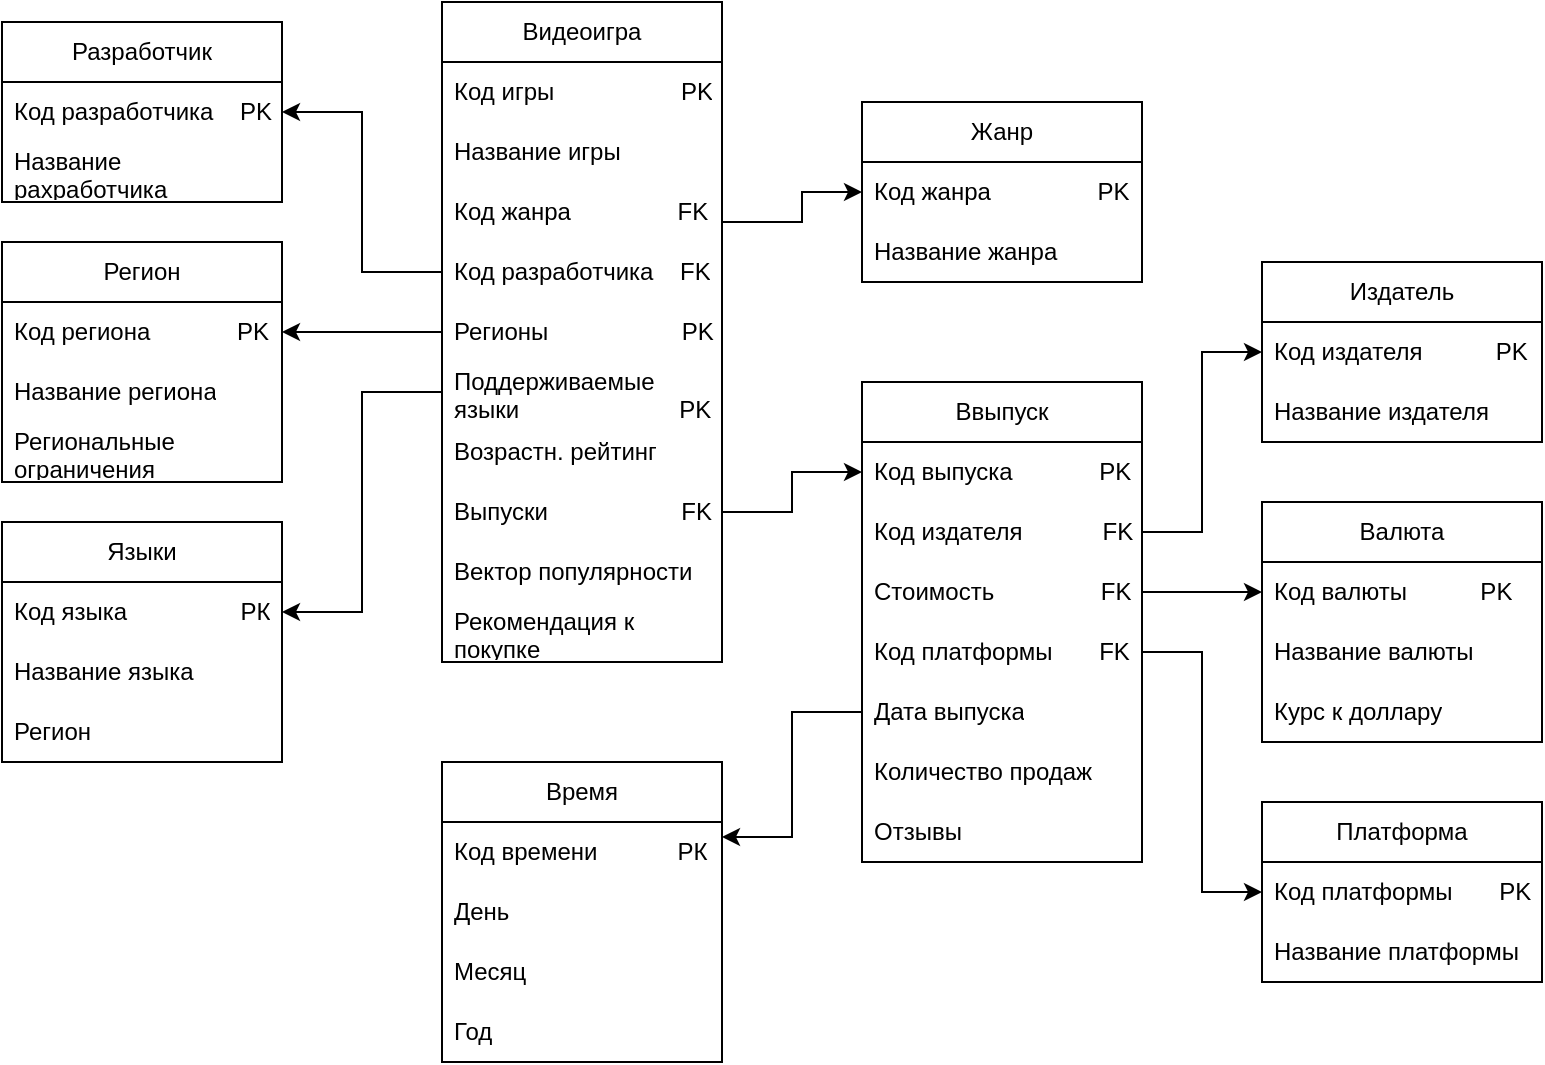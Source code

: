 <mxfile version="25.0.3">
  <diagram name="Страница — 1" id="qw0YQc-gF6Auy-lhU2lp">
    <mxGraphModel dx="1877" dy="603" grid="1" gridSize="10" guides="1" tooltips="1" connect="1" arrows="1" fold="1" page="1" pageScale="1" pageWidth="827" pageHeight="1169" math="0" shadow="0">
      <root>
        <mxCell id="0" />
        <mxCell id="1" parent="0" />
        <mxCell id="VJ00UnIO53MpXqu3cq0Y-16" value="Видеоигра" style="swimlane;fontStyle=0;childLayout=stackLayout;horizontal=1;startSize=30;horizontalStack=0;resizeParent=1;resizeParentMax=0;resizeLast=0;collapsible=1;marginBottom=0;whiteSpace=wrap;html=1;" parent="1" vertex="1">
          <mxGeometry x="90" y="290" width="140" height="330" as="geometry" />
        </mxCell>
        <mxCell id="VJ00UnIO53MpXqu3cq0Y-17" value="Код игры&amp;nbsp; &amp;nbsp; &amp;nbsp; &amp;nbsp; &amp;nbsp; &amp;nbsp; &amp;nbsp; &amp;nbsp; &amp;nbsp; &amp;nbsp;PK" style="text;strokeColor=none;fillColor=none;align=left;verticalAlign=middle;spacingLeft=4;spacingRight=4;overflow=hidden;points=[[0,0.5],[1,0.5]];portConstraint=eastwest;rotatable=0;whiteSpace=wrap;html=1;" parent="VJ00UnIO53MpXqu3cq0Y-16" vertex="1">
          <mxGeometry y="30" width="140" height="30" as="geometry" />
        </mxCell>
        <mxCell id="VJ00UnIO53MpXqu3cq0Y-18" value="&lt;div&gt;Название игры&lt;/div&gt;" style="text;strokeColor=none;fillColor=none;align=left;verticalAlign=middle;spacingLeft=4;spacingRight=4;overflow=hidden;points=[[0,0.5],[1,0.5]];portConstraint=eastwest;rotatable=0;whiteSpace=wrap;html=1;" parent="VJ00UnIO53MpXqu3cq0Y-16" vertex="1">
          <mxGeometry y="60" width="140" height="30" as="geometry" />
        </mxCell>
        <mxCell id="VJ00UnIO53MpXqu3cq0Y-19" value="Код жанра&amp;nbsp; &amp;nbsp; &amp;nbsp; &amp;nbsp; &amp;nbsp; &amp;nbsp; &amp;nbsp; &amp;nbsp; FK" style="text;strokeColor=none;fillColor=none;align=left;verticalAlign=middle;spacingLeft=4;spacingRight=4;overflow=hidden;points=[[0,0.5],[1,0.5]];portConstraint=eastwest;rotatable=0;whiteSpace=wrap;html=1;" parent="VJ00UnIO53MpXqu3cq0Y-16" vertex="1">
          <mxGeometry y="90" width="140" height="30" as="geometry" />
        </mxCell>
        <mxCell id="F93KJNPLzq55tByLGoqx-7" value="Код разработчика&amp;nbsp; &amp;nbsp; FK" style="text;strokeColor=none;fillColor=none;align=left;verticalAlign=middle;spacingLeft=4;spacingRight=4;overflow=hidden;points=[[0,0.5],[1,0.5]];portConstraint=eastwest;rotatable=0;whiteSpace=wrap;html=1;" vertex="1" parent="VJ00UnIO53MpXqu3cq0Y-16">
          <mxGeometry y="120" width="140" height="30" as="geometry" />
        </mxCell>
        <mxCell id="F93KJNPLzq55tByLGoqx-5" value="Регионы&amp;nbsp; &amp;nbsp; &amp;nbsp; &amp;nbsp; &amp;nbsp; &amp;nbsp; &amp;nbsp; &amp;nbsp; &amp;nbsp; &amp;nbsp; PK" style="text;strokeColor=none;fillColor=none;align=left;verticalAlign=middle;spacingLeft=4;spacingRight=4;overflow=hidden;points=[[0,0.5],[1,0.5]];portConstraint=eastwest;rotatable=0;whiteSpace=wrap;html=1;" vertex="1" parent="VJ00UnIO53MpXqu3cq0Y-16">
          <mxGeometry y="150" width="140" height="30" as="geometry" />
        </mxCell>
        <mxCell id="bK2B9kBXr4mY6TNQbD6p-3" value="Поддерживаемые языки&amp;nbsp; &amp;nbsp; &amp;nbsp; &amp;nbsp; &amp;nbsp; &amp;nbsp; &amp;nbsp; &amp;nbsp; &amp;nbsp; &amp;nbsp; &amp;nbsp; &amp;nbsp; P&lt;span style=&quot;background-color: initial;&quot;&gt;K&lt;/span&gt;" style="text;strokeColor=none;fillColor=none;align=left;verticalAlign=middle;spacingLeft=4;spacingRight=4;overflow=hidden;points=[[0,0.5],[1,0.5]];portConstraint=eastwest;rotatable=0;whiteSpace=wrap;html=1;" parent="VJ00UnIO53MpXqu3cq0Y-16" vertex="1">
          <mxGeometry y="180" width="140" height="30" as="geometry" />
        </mxCell>
        <mxCell id="bK2B9kBXr4mY6TNQbD6p-2" value="Возрастн. рейтинг" style="text;strokeColor=none;fillColor=none;align=left;verticalAlign=middle;spacingLeft=4;spacingRight=4;overflow=hidden;points=[[0,0.5],[1,0.5]];portConstraint=eastwest;rotatable=0;whiteSpace=wrap;html=1;" parent="VJ00UnIO53MpXqu3cq0Y-16" vertex="1">
          <mxGeometry y="210" width="140" height="30" as="geometry" />
        </mxCell>
        <mxCell id="F93KJNPLzq55tByLGoqx-6" value="Выпуски&amp;nbsp; &amp;nbsp; &amp;nbsp; &amp;nbsp; &amp;nbsp; &amp;nbsp; &amp;nbsp; &amp;nbsp; &amp;nbsp; &amp;nbsp; FK" style="text;strokeColor=none;fillColor=none;align=left;verticalAlign=middle;spacingLeft=4;spacingRight=4;overflow=hidden;points=[[0,0.5],[1,0.5]];portConstraint=eastwest;rotatable=0;whiteSpace=wrap;html=1;" vertex="1" parent="VJ00UnIO53MpXqu3cq0Y-16">
          <mxGeometry y="240" width="140" height="30" as="geometry" />
        </mxCell>
        <mxCell id="F93KJNPLzq55tByLGoqx-28" value="Вектор популярности" style="text;strokeColor=none;fillColor=none;align=left;verticalAlign=middle;spacingLeft=4;spacingRight=4;overflow=hidden;points=[[0,0.5],[1,0.5]];portConstraint=eastwest;rotatable=0;whiteSpace=wrap;html=1;" vertex="1" parent="VJ00UnIO53MpXqu3cq0Y-16">
          <mxGeometry y="270" width="140" height="30" as="geometry" />
        </mxCell>
        <mxCell id="F93KJNPLzq55tByLGoqx-31" value="Рекомендация к покупке" style="text;strokeColor=none;fillColor=none;align=left;verticalAlign=middle;spacingLeft=4;spacingRight=4;overflow=hidden;points=[[0,0.5],[1,0.5]];portConstraint=eastwest;rotatable=0;whiteSpace=wrap;html=1;" vertex="1" parent="VJ00UnIO53MpXqu3cq0Y-16">
          <mxGeometry y="300" width="140" height="30" as="geometry" />
        </mxCell>
        <mxCell id="VJ00UnIO53MpXqu3cq0Y-51" value="Жанр" style="swimlane;fontStyle=0;childLayout=stackLayout;horizontal=1;startSize=30;horizontalStack=0;resizeParent=1;resizeParentMax=0;resizeLast=0;collapsible=1;marginBottom=0;whiteSpace=wrap;html=1;" parent="1" vertex="1">
          <mxGeometry x="300" y="340" width="140" height="90" as="geometry" />
        </mxCell>
        <mxCell id="VJ00UnIO53MpXqu3cq0Y-52" value="Код жанра&amp;nbsp; &amp;nbsp; &amp;nbsp; &amp;nbsp; &amp;nbsp; &amp;nbsp; &amp;nbsp; &amp;nbsp; PK" style="text;strokeColor=none;fillColor=none;align=left;verticalAlign=middle;spacingLeft=4;spacingRight=4;overflow=hidden;points=[[0,0.5],[1,0.5]];portConstraint=eastwest;rotatable=0;whiteSpace=wrap;html=1;" parent="VJ00UnIO53MpXqu3cq0Y-51" vertex="1">
          <mxGeometry y="30" width="140" height="30" as="geometry" />
        </mxCell>
        <mxCell id="VJ00UnIO53MpXqu3cq0Y-53" value="Название жанра" style="text;strokeColor=none;fillColor=none;align=left;verticalAlign=middle;spacingLeft=4;spacingRight=4;overflow=hidden;points=[[0,0.5],[1,0.5]];portConstraint=eastwest;rotatable=0;whiteSpace=wrap;html=1;" parent="VJ00UnIO53MpXqu3cq0Y-51" vertex="1">
          <mxGeometry y="60" width="140" height="30" as="geometry" />
        </mxCell>
        <mxCell id="VJ00UnIO53MpXqu3cq0Y-55" value="Издатель" style="swimlane;fontStyle=0;childLayout=stackLayout;horizontal=1;startSize=30;horizontalStack=0;resizeParent=1;resizeParentMax=0;resizeLast=0;collapsible=1;marginBottom=0;whiteSpace=wrap;html=1;" parent="1" vertex="1">
          <mxGeometry x="500" y="420" width="140" height="90" as="geometry" />
        </mxCell>
        <mxCell id="VJ00UnIO53MpXqu3cq0Y-56" value="Код издателя&amp;nbsp; &amp;nbsp; &amp;nbsp; &amp;nbsp; &amp;nbsp; &amp;nbsp;PK" style="text;strokeColor=none;fillColor=none;align=left;verticalAlign=middle;spacingLeft=4;spacingRight=4;overflow=hidden;points=[[0,0.5],[1,0.5]];portConstraint=eastwest;rotatable=0;whiteSpace=wrap;html=1;" parent="VJ00UnIO53MpXqu3cq0Y-55" vertex="1">
          <mxGeometry y="30" width="140" height="30" as="geometry" />
        </mxCell>
        <mxCell id="VJ00UnIO53MpXqu3cq0Y-57" value="Название издателя" style="text;strokeColor=none;fillColor=none;align=left;verticalAlign=middle;spacingLeft=4;spacingRight=4;overflow=hidden;points=[[0,0.5],[1,0.5]];portConstraint=eastwest;rotatable=0;whiteSpace=wrap;html=1;" parent="VJ00UnIO53MpXqu3cq0Y-55" vertex="1">
          <mxGeometry y="60" width="140" height="30" as="geometry" />
        </mxCell>
        <mxCell id="GLzk4_itFCiQaX4tRjA4-2" style="edgeStyle=orthogonalEdgeStyle;rounded=0;orthogonalLoop=1;jettySize=auto;html=1;entryX=0;entryY=0.5;entryDx=0;entryDy=0;exitX=1;exitY=0.5;exitDx=0;exitDy=0;" parent="1" source="VJ00UnIO53MpXqu3cq0Y-19" target="VJ00UnIO53MpXqu3cq0Y-52" edge="1">
          <mxGeometry relative="1" as="geometry">
            <Array as="points">
              <mxPoint x="230" y="400" />
              <mxPoint x="270" y="400" />
              <mxPoint x="270" y="385" />
            </Array>
          </mxGeometry>
        </mxCell>
        <mxCell id="GLzk4_itFCiQaX4tRjA4-4" value="&lt;div style=&quot;text-align: left;&quot;&gt;&lt;span style=&quot;background-color: initial;&quot;&gt;Регион&lt;/span&gt;&lt;/div&gt;" style="swimlane;fontStyle=0;childLayout=stackLayout;horizontal=1;startSize=30;horizontalStack=0;resizeParent=1;resizeParentMax=0;resizeLast=0;collapsible=1;marginBottom=0;whiteSpace=wrap;html=1;" parent="1" vertex="1">
          <mxGeometry x="-130" y="410" width="140" height="120" as="geometry" />
        </mxCell>
        <mxCell id="GLzk4_itFCiQaX4tRjA4-5" value="Код региона&amp;nbsp; &amp;nbsp; &amp;nbsp; &amp;nbsp; &amp;nbsp; &amp;nbsp; &amp;nbsp;PK" style="text;strokeColor=none;fillColor=none;align=left;verticalAlign=middle;spacingLeft=4;spacingRight=4;overflow=hidden;points=[[0,0.5],[1,0.5]];portConstraint=eastwest;rotatable=0;whiteSpace=wrap;html=1;" parent="GLzk4_itFCiQaX4tRjA4-4" vertex="1">
          <mxGeometry y="30" width="140" height="30" as="geometry" />
        </mxCell>
        <mxCell id="GLzk4_itFCiQaX4tRjA4-6" value="Название региона" style="text;strokeColor=none;fillColor=none;align=left;verticalAlign=middle;spacingLeft=4;spacingRight=4;overflow=hidden;points=[[0,0.5],[1,0.5]];portConstraint=eastwest;rotatable=0;whiteSpace=wrap;html=1;" parent="GLzk4_itFCiQaX4tRjA4-4" vertex="1">
          <mxGeometry y="60" width="140" height="30" as="geometry" />
        </mxCell>
        <mxCell id="F93KJNPLzq55tByLGoqx-3" value="Региональные ограничения" style="text;strokeColor=none;fillColor=none;align=left;verticalAlign=middle;spacingLeft=4;spacingRight=4;overflow=hidden;points=[[0,0.5],[1,0.5]];portConstraint=eastwest;rotatable=0;whiteSpace=wrap;html=1;" vertex="1" parent="GLzk4_itFCiQaX4tRjA4-4">
          <mxGeometry y="90" width="140" height="30" as="geometry" />
        </mxCell>
        <mxCell id="GLzk4_itFCiQaX4tRjA4-8" style="edgeStyle=orthogonalEdgeStyle;rounded=0;orthogonalLoop=1;jettySize=auto;html=1;entryX=1;entryY=0.5;entryDx=0;entryDy=0;" parent="1" source="F93KJNPLzq55tByLGoqx-5" target="GLzk4_itFCiQaX4tRjA4-5" edge="1">
          <mxGeometry relative="1" as="geometry">
            <mxPoint x="70" y="455" as="sourcePoint" />
            <Array as="points">
              <mxPoint x="10" y="455" />
              <mxPoint x="10" y="455" />
            </Array>
          </mxGeometry>
        </mxCell>
        <mxCell id="GLzk4_itFCiQaX4tRjA4-9" style="edgeStyle=orthogonalEdgeStyle;rounded=0;orthogonalLoop=1;jettySize=auto;html=1;entryX=0;entryY=0.5;entryDx=0;entryDy=0;" parent="1" source="VJ00UnIO53MpXqu3cq0Y-21" target="VJ00UnIO53MpXqu3cq0Y-56" edge="1">
          <mxGeometry relative="1" as="geometry">
            <Array as="points">
              <mxPoint x="470" y="555" />
              <mxPoint x="470" y="465" />
            </Array>
          </mxGeometry>
        </mxCell>
        <mxCell id="bK2B9kBXr4mY6TNQbD6p-11" value="&lt;div style=&quot;text-align: left;&quot;&gt;&lt;span style=&quot;background-color: initial;&quot;&gt;Ввыпуск&lt;/span&gt;&lt;/div&gt;" style="swimlane;fontStyle=0;childLayout=stackLayout;horizontal=1;startSize=30;horizontalStack=0;resizeParent=1;resizeParentMax=0;resizeLast=0;collapsible=1;marginBottom=0;whiteSpace=wrap;html=1;" parent="1" vertex="1">
          <mxGeometry x="300" y="480" width="140" height="240" as="geometry" />
        </mxCell>
        <mxCell id="bK2B9kBXr4mY6TNQbD6p-12" value="Код выпуска&amp;nbsp; &amp;nbsp; &amp;nbsp; &amp;nbsp; &amp;nbsp; &amp;nbsp; &amp;nbsp;PK" style="text;strokeColor=none;fillColor=none;align=left;verticalAlign=middle;spacingLeft=4;spacingRight=4;overflow=hidden;points=[[0,0.5],[1,0.5]];portConstraint=eastwest;rotatable=0;whiteSpace=wrap;html=1;" parent="bK2B9kBXr4mY6TNQbD6p-11" vertex="1">
          <mxGeometry y="30" width="140" height="30" as="geometry" />
        </mxCell>
        <mxCell id="VJ00UnIO53MpXqu3cq0Y-21" value="Код издателя&amp;nbsp; &amp;nbsp; &amp;nbsp; &amp;nbsp; &amp;nbsp; &amp;nbsp; FK" style="text;strokeColor=none;fillColor=none;align=left;verticalAlign=middle;spacingLeft=4;spacingRight=4;overflow=hidden;points=[[0,0.5],[1,0.5]];portConstraint=eastwest;rotatable=0;whiteSpace=wrap;html=1;" parent="bK2B9kBXr4mY6TNQbD6p-11" vertex="1">
          <mxGeometry y="60" width="140" height="30" as="geometry" />
        </mxCell>
        <mxCell id="GLzk4_itFCiQaX4tRjA4-19" value="Стоимость&amp;nbsp; &amp;nbsp; &amp;nbsp; &amp;nbsp; &amp;nbsp; &amp;nbsp; &amp;nbsp; &amp;nbsp; FK" style="text;strokeColor=none;fillColor=none;align=left;verticalAlign=middle;spacingLeft=4;spacingRight=4;overflow=hidden;points=[[0,0.5],[1,0.5]];portConstraint=eastwest;rotatable=0;whiteSpace=wrap;html=1;" parent="bK2B9kBXr4mY6TNQbD6p-11" vertex="1">
          <mxGeometry y="90" width="140" height="30" as="geometry" />
        </mxCell>
        <mxCell id="bK2B9kBXr4mY6TNQbD6p-14" value="Код платформы&amp;nbsp; &amp;nbsp; &amp;nbsp; &amp;nbsp;FK" style="text;strokeColor=none;fillColor=none;align=left;verticalAlign=middle;spacingLeft=4;spacingRight=4;overflow=hidden;points=[[0,0.5],[1,0.5]];portConstraint=eastwest;rotatable=0;whiteSpace=wrap;html=1;" parent="bK2B9kBXr4mY6TNQbD6p-11" vertex="1">
          <mxGeometry y="120" width="140" height="30" as="geometry" />
        </mxCell>
        <mxCell id="bK2B9kBXr4mY6TNQbD6p-15" value="Дата выпуска" style="text;strokeColor=none;fillColor=none;align=left;verticalAlign=middle;spacingLeft=4;spacingRight=4;overflow=hidden;points=[[0,0.5],[1,0.5]];portConstraint=eastwest;rotatable=0;whiteSpace=wrap;html=1;" parent="bK2B9kBXr4mY6TNQbD6p-11" vertex="1">
          <mxGeometry y="150" width="140" height="30" as="geometry" />
        </mxCell>
        <mxCell id="VJ00UnIO53MpXqu3cq0Y-26" value="Количество продаж" style="text;strokeColor=none;fillColor=none;align=left;verticalAlign=middle;spacingLeft=4;spacingRight=4;overflow=hidden;points=[[0,0.5],[1,0.5]];portConstraint=eastwest;rotatable=0;whiteSpace=wrap;html=1;" parent="bK2B9kBXr4mY6TNQbD6p-11" vertex="1">
          <mxGeometry y="180" width="140" height="30" as="geometry" />
        </mxCell>
        <mxCell id="F93KJNPLzq55tByLGoqx-2" value="Отзывы" style="text;strokeColor=none;fillColor=none;align=left;verticalAlign=middle;spacingLeft=4;spacingRight=4;overflow=hidden;points=[[0,0.5],[1,0.5]];portConstraint=eastwest;rotatable=0;whiteSpace=wrap;html=1;" vertex="1" parent="bK2B9kBXr4mY6TNQbD6p-11">
          <mxGeometry y="210" width="140" height="30" as="geometry" />
        </mxCell>
        <mxCell id="bK2B9kBXr4mY6TNQbD6p-16" value="" style="endArrow=classic;html=1;rounded=0;entryX=0;entryY=0.5;entryDx=0;entryDy=0;exitX=1;exitY=0.5;exitDx=0;exitDy=0;edgeStyle=orthogonalEdgeStyle;" parent="1" source="F93KJNPLzq55tByLGoqx-6" target="bK2B9kBXr4mY6TNQbD6p-12" edge="1">
          <mxGeometry width="50" height="50" relative="1" as="geometry">
            <mxPoint x="210" y="485" as="sourcePoint" />
            <mxPoint x="200" y="670" as="targetPoint" />
          </mxGeometry>
        </mxCell>
        <mxCell id="bK2B9kBXr4mY6TNQbD6p-20" value="&lt;span style=&quot;text-align: left;&quot;&gt;Языки&lt;/span&gt;" style="swimlane;fontStyle=0;childLayout=stackLayout;horizontal=1;startSize=30;horizontalStack=0;resizeParent=1;resizeParentMax=0;resizeLast=0;collapsible=1;marginBottom=0;whiteSpace=wrap;html=1;" parent="1" vertex="1">
          <mxGeometry x="-130" y="550" width="140" height="120" as="geometry" />
        </mxCell>
        <mxCell id="bK2B9kBXr4mY6TNQbD6p-21" value="Код языка&amp;nbsp; &amp;nbsp; &amp;nbsp; &amp;nbsp; &amp;nbsp; &amp;nbsp; &amp;nbsp; &amp;nbsp; &amp;nbsp;РК" style="text;strokeColor=none;fillColor=none;align=left;verticalAlign=middle;spacingLeft=4;spacingRight=4;overflow=hidden;points=[[0,0.5],[1,0.5]];portConstraint=eastwest;rotatable=0;whiteSpace=wrap;html=1;" parent="bK2B9kBXr4mY6TNQbD6p-20" vertex="1">
          <mxGeometry y="30" width="140" height="30" as="geometry" />
        </mxCell>
        <mxCell id="bK2B9kBXr4mY6TNQbD6p-22" value="Название языка" style="text;strokeColor=none;fillColor=none;align=left;verticalAlign=middle;spacingLeft=4;spacingRight=4;overflow=hidden;points=[[0,0.5],[1,0.5]];portConstraint=eastwest;rotatable=0;whiteSpace=wrap;html=1;" parent="bK2B9kBXr4mY6TNQbD6p-20" vertex="1">
          <mxGeometry y="60" width="140" height="30" as="geometry" />
        </mxCell>
        <mxCell id="bK2B9kBXr4mY6TNQbD6p-23" value="Регион" style="text;strokeColor=none;fillColor=none;align=left;verticalAlign=middle;spacingLeft=4;spacingRight=4;overflow=hidden;points=[[0,0.5],[1,0.5]];portConstraint=eastwest;rotatable=0;whiteSpace=wrap;html=1;" parent="bK2B9kBXr4mY6TNQbD6p-20" vertex="1">
          <mxGeometry y="90" width="140" height="30" as="geometry" />
        </mxCell>
        <mxCell id="bK2B9kBXr4mY6TNQbD6p-27" value="Разработчик" style="swimlane;fontStyle=0;childLayout=stackLayout;horizontal=1;startSize=30;horizontalStack=0;resizeParent=1;resizeParentMax=0;resizeLast=0;collapsible=1;marginBottom=0;whiteSpace=wrap;html=1;" parent="1" vertex="1">
          <mxGeometry x="-130" y="300" width="140" height="90" as="geometry" />
        </mxCell>
        <mxCell id="bK2B9kBXr4mY6TNQbD6p-28" value="Код разработчика&amp;nbsp; &amp;nbsp; PK" style="text;strokeColor=none;fillColor=none;align=left;verticalAlign=middle;spacingLeft=4;spacingRight=4;overflow=hidden;points=[[0,0.5],[1,0.5]];portConstraint=eastwest;rotatable=0;whiteSpace=wrap;html=1;" parent="bK2B9kBXr4mY6TNQbD6p-27" vertex="1">
          <mxGeometry y="30" width="140" height="30" as="geometry" />
        </mxCell>
        <mxCell id="bK2B9kBXr4mY6TNQbD6p-29" value="Название рахработчика" style="text;strokeColor=none;fillColor=none;align=left;verticalAlign=middle;spacingLeft=4;spacingRight=4;overflow=hidden;points=[[0,0.5],[1,0.5]];portConstraint=eastwest;rotatable=0;whiteSpace=wrap;html=1;" parent="bK2B9kBXr4mY6TNQbD6p-27" vertex="1">
          <mxGeometry y="60" width="140" height="30" as="geometry" />
        </mxCell>
        <mxCell id="nFGx-4wuqkgON_nUlvWK-5" value="" style="endArrow=classic;html=1;rounded=0;entryX=1;entryY=0.5;entryDx=0;entryDy=0;edgeStyle=orthogonalEdgeStyle;exitX=0;exitY=0.5;exitDx=0;exitDy=0;" parent="1" source="F93KJNPLzq55tByLGoqx-7" target="bK2B9kBXr4mY6TNQbD6p-28" edge="1">
          <mxGeometry width="50" height="50" relative="1" as="geometry">
            <mxPoint x="210" y="635" as="sourcePoint" />
            <mxPoint x="390" y="540" as="targetPoint" />
            <Array as="points">
              <mxPoint x="50" y="425" />
              <mxPoint x="50" y="345" />
            </Array>
          </mxGeometry>
        </mxCell>
        <mxCell id="F93KJNPLzq55tByLGoqx-8" value="Валюта" style="swimlane;fontStyle=0;childLayout=stackLayout;horizontal=1;startSize=30;horizontalStack=0;resizeParent=1;resizeParentMax=0;resizeLast=0;collapsible=1;marginBottom=0;whiteSpace=wrap;html=1;" vertex="1" parent="1">
          <mxGeometry x="500" y="540" width="140" height="120" as="geometry" />
        </mxCell>
        <mxCell id="F93KJNPLzq55tByLGoqx-9" value="Код валюты&amp;nbsp; &amp;nbsp; &amp;nbsp; &amp;nbsp; &amp;nbsp; &amp;nbsp;PK" style="text;strokeColor=none;fillColor=none;align=left;verticalAlign=middle;spacingLeft=4;spacingRight=4;overflow=hidden;points=[[0,0.5],[1,0.5]];portConstraint=eastwest;rotatable=0;whiteSpace=wrap;html=1;" vertex="1" parent="F93KJNPLzq55tByLGoqx-8">
          <mxGeometry y="30" width="140" height="30" as="geometry" />
        </mxCell>
        <mxCell id="F93KJNPLzq55tByLGoqx-10" value="Название валюты" style="text;strokeColor=none;fillColor=none;align=left;verticalAlign=middle;spacingLeft=4;spacingRight=4;overflow=hidden;points=[[0,0.5],[1,0.5]];portConstraint=eastwest;rotatable=0;whiteSpace=wrap;html=1;" vertex="1" parent="F93KJNPLzq55tByLGoqx-8">
          <mxGeometry y="60" width="140" height="30" as="geometry" />
        </mxCell>
        <mxCell id="F93KJNPLzq55tByLGoqx-11" value="Курс к доллару" style="text;strokeColor=none;fillColor=none;align=left;verticalAlign=middle;spacingLeft=4;spacingRight=4;overflow=hidden;points=[[0,0.5],[1,0.5]];portConstraint=eastwest;rotatable=0;whiteSpace=wrap;html=1;" vertex="1" parent="F93KJNPLzq55tByLGoqx-8">
          <mxGeometry y="90" width="140" height="30" as="geometry" />
        </mxCell>
        <mxCell id="F93KJNPLzq55tByLGoqx-13" value="" style="endArrow=classic;html=1;rounded=0;exitX=1;exitY=0.5;exitDx=0;exitDy=0;entryX=0;entryY=0.5;entryDx=0;entryDy=0;edgeStyle=orthogonalEdgeStyle;" edge="1" parent="1" source="GLzk4_itFCiQaX4tRjA4-19" target="F93KJNPLzq55tByLGoqx-9">
          <mxGeometry width="50" height="50" relative="1" as="geometry">
            <mxPoint x="150" y="580" as="sourcePoint" />
            <mxPoint x="200" y="530" as="targetPoint" />
          </mxGeometry>
        </mxCell>
        <mxCell id="F93KJNPLzq55tByLGoqx-14" value="Платформа" style="swimlane;fontStyle=0;childLayout=stackLayout;horizontal=1;startSize=30;horizontalStack=0;resizeParent=1;resizeParentMax=0;resizeLast=0;collapsible=1;marginBottom=0;whiteSpace=wrap;html=1;" vertex="1" parent="1">
          <mxGeometry x="500" y="690" width="140" height="90" as="geometry" />
        </mxCell>
        <mxCell id="F93KJNPLzq55tByLGoqx-15" value="Код платформы&amp;nbsp; &amp;nbsp; &amp;nbsp; &amp;nbsp;PK" style="text;strokeColor=none;fillColor=none;align=left;verticalAlign=middle;spacingLeft=4;spacingRight=4;overflow=hidden;points=[[0,0.5],[1,0.5]];portConstraint=eastwest;rotatable=0;whiteSpace=wrap;html=1;" vertex="1" parent="F93KJNPLzq55tByLGoqx-14">
          <mxGeometry y="30" width="140" height="30" as="geometry" />
        </mxCell>
        <mxCell id="F93KJNPLzq55tByLGoqx-16" value="Название платформы" style="text;strokeColor=none;fillColor=none;align=left;verticalAlign=middle;spacingLeft=4;spacingRight=4;overflow=hidden;points=[[0,0.5],[1,0.5]];portConstraint=eastwest;rotatable=0;whiteSpace=wrap;html=1;" vertex="1" parent="F93KJNPLzq55tByLGoqx-14">
          <mxGeometry y="60" width="140" height="30" as="geometry" />
        </mxCell>
        <mxCell id="F93KJNPLzq55tByLGoqx-19" style="edgeStyle=orthogonalEdgeStyle;rounded=0;orthogonalLoop=1;jettySize=auto;html=1;exitX=1;exitY=0.5;exitDx=0;exitDy=0;" edge="1" parent="1" source="bK2B9kBXr4mY6TNQbD6p-14" target="F93KJNPLzq55tByLGoqx-15">
          <mxGeometry relative="1" as="geometry">
            <Array as="points">
              <mxPoint x="470" y="615" />
              <mxPoint x="470" y="735" />
            </Array>
          </mxGeometry>
        </mxCell>
        <mxCell id="F93KJNPLzq55tByLGoqx-20" value="&lt;span style=&quot;text-align: left;&quot;&gt;Время&lt;/span&gt;" style="swimlane;fontStyle=0;childLayout=stackLayout;horizontal=1;startSize=30;horizontalStack=0;resizeParent=1;resizeParentMax=0;resizeLast=0;collapsible=1;marginBottom=0;whiteSpace=wrap;html=1;" vertex="1" parent="1">
          <mxGeometry x="90" y="670" width="140" height="150" as="geometry" />
        </mxCell>
        <mxCell id="F93KJNPLzq55tByLGoqx-21" value="Код времени&amp;nbsp; &amp;nbsp; &amp;nbsp; &amp;nbsp; &amp;nbsp; &amp;nbsp; РК" style="text;strokeColor=none;fillColor=none;align=left;verticalAlign=middle;spacingLeft=4;spacingRight=4;overflow=hidden;points=[[0,0.5],[1,0.5]];portConstraint=eastwest;rotatable=0;whiteSpace=wrap;html=1;" vertex="1" parent="F93KJNPLzq55tByLGoqx-20">
          <mxGeometry y="30" width="140" height="30" as="geometry" />
        </mxCell>
        <mxCell id="F93KJNPLzq55tByLGoqx-24" value="День" style="text;strokeColor=none;fillColor=none;align=left;verticalAlign=middle;spacingLeft=4;spacingRight=4;overflow=hidden;points=[[0,0.5],[1,0.5]];portConstraint=eastwest;rotatable=0;whiteSpace=wrap;html=1;" vertex="1" parent="F93KJNPLzq55tByLGoqx-20">
          <mxGeometry y="60" width="140" height="30" as="geometry" />
        </mxCell>
        <mxCell id="F93KJNPLzq55tByLGoqx-25" value="Месяц" style="text;strokeColor=none;fillColor=none;align=left;verticalAlign=middle;spacingLeft=4;spacingRight=4;overflow=hidden;points=[[0,0.5],[1,0.5]];portConstraint=eastwest;rotatable=0;whiteSpace=wrap;html=1;" vertex="1" parent="F93KJNPLzq55tByLGoqx-20">
          <mxGeometry y="90" width="140" height="30" as="geometry" />
        </mxCell>
        <mxCell id="F93KJNPLzq55tByLGoqx-26" value="Год" style="text;strokeColor=none;fillColor=none;align=left;verticalAlign=middle;spacingLeft=4;spacingRight=4;overflow=hidden;points=[[0,0.5],[1,0.5]];portConstraint=eastwest;rotatable=0;whiteSpace=wrap;html=1;" vertex="1" parent="F93KJNPLzq55tByLGoqx-20">
          <mxGeometry y="120" width="140" height="30" as="geometry" />
        </mxCell>
        <mxCell id="F93KJNPLzq55tByLGoqx-27" value="" style="endArrow=classic;html=1;rounded=0;exitX=0;exitY=0.5;exitDx=0;exitDy=0;entryX=1;entryY=0.25;entryDx=0;entryDy=0;edgeStyle=orthogonalEdgeStyle;" edge="1" parent="1" source="bK2B9kBXr4mY6TNQbD6p-15" target="F93KJNPLzq55tByLGoqx-20">
          <mxGeometry width="50" height="50" relative="1" as="geometry">
            <mxPoint x="150" y="580" as="sourcePoint" />
            <mxPoint x="200" y="530" as="targetPoint" />
          </mxGeometry>
        </mxCell>
        <mxCell id="F93KJNPLzq55tByLGoqx-30" value="" style="endArrow=classic;html=1;rounded=0;exitX=0;exitY=0.5;exitDx=0;exitDy=0;entryX=1;entryY=0.5;entryDx=0;entryDy=0;edgeStyle=orthogonalEdgeStyle;" edge="1" parent="1" source="bK2B9kBXr4mY6TNQbD6p-3" target="bK2B9kBXr4mY6TNQbD6p-21">
          <mxGeometry width="50" height="50" relative="1" as="geometry">
            <mxPoint x="150" y="580" as="sourcePoint" />
            <mxPoint x="200" y="530" as="targetPoint" />
            <Array as="points">
              <mxPoint x="50" y="485" />
              <mxPoint x="50" y="595" />
            </Array>
          </mxGeometry>
        </mxCell>
      </root>
    </mxGraphModel>
  </diagram>
</mxfile>
